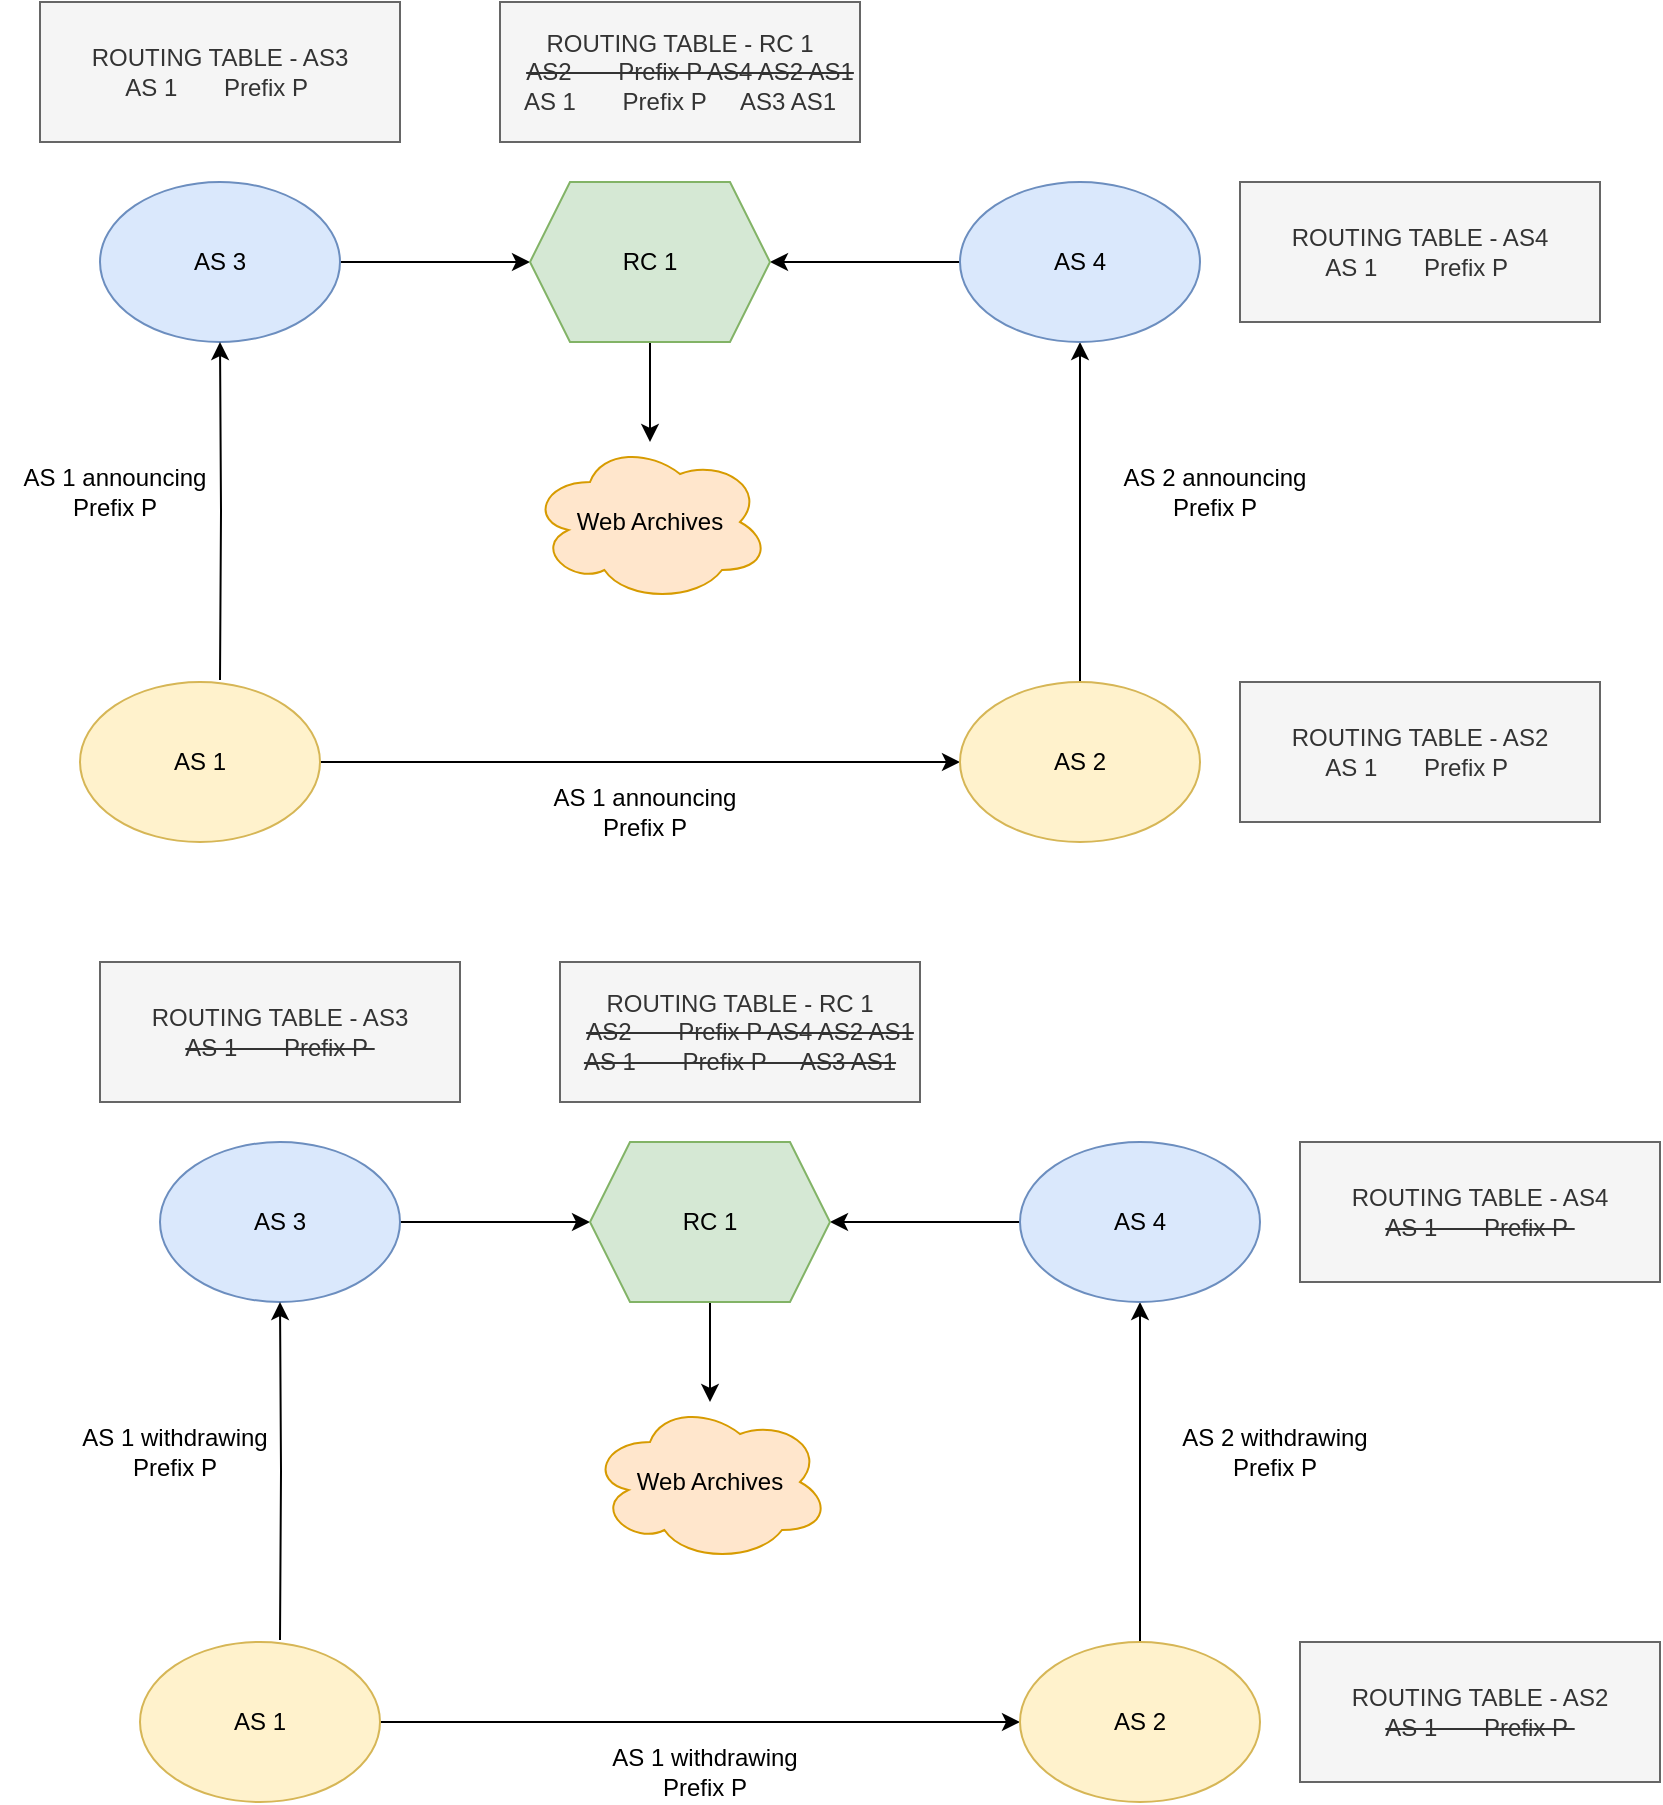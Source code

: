 <mxfile version="26.0.15">
  <diagram name="Page-1" id="VIOiTilKl4eGuaPKDuVN">
    <mxGraphModel dx="1434" dy="905" grid="1" gridSize="10" guides="1" tooltips="1" connect="1" arrows="1" fold="1" page="1" pageScale="1" pageWidth="850" pageHeight="1100" math="0" shadow="0">
      <root>
        <mxCell id="0" />
        <mxCell id="1" parent="0" />
        <mxCell id="x_vzmbfjRcHhfL4o9gEs-6" value="" style="edgeStyle=orthogonalEdgeStyle;rounded=0;orthogonalLoop=1;jettySize=auto;html=1;" edge="1" parent="1" source="x_vzmbfjRcHhfL4o9gEs-1" target="x_vzmbfjRcHhfL4o9gEs-2">
          <mxGeometry relative="1" as="geometry">
            <mxPoint x="270" y="460" as="targetPoint" />
          </mxGeometry>
        </mxCell>
        <mxCell id="x_vzmbfjRcHhfL4o9gEs-1" value="AS 1" style="ellipse;whiteSpace=wrap;html=1;fillColor=#fff2cc;strokeColor=#d6b656;" vertex="1" parent="1">
          <mxGeometry x="50" y="420" width="120" height="80" as="geometry" />
        </mxCell>
        <mxCell id="x_vzmbfjRcHhfL4o9gEs-10" value="" style="edgeStyle=orthogonalEdgeStyle;rounded=0;orthogonalLoop=1;jettySize=auto;html=1;" edge="1" parent="1" source="x_vzmbfjRcHhfL4o9gEs-2" target="x_vzmbfjRcHhfL4o9gEs-3">
          <mxGeometry relative="1" as="geometry">
            <mxPoint x="550" y="300" as="targetPoint" />
          </mxGeometry>
        </mxCell>
        <mxCell id="x_vzmbfjRcHhfL4o9gEs-2" value="AS 2" style="ellipse;whiteSpace=wrap;html=1;fillColor=#fff2cc;strokeColor=#d6b656;" vertex="1" parent="1">
          <mxGeometry x="490" y="420" width="120" height="80" as="geometry" />
        </mxCell>
        <mxCell id="x_vzmbfjRcHhfL4o9gEs-18" value="" style="edgeStyle=orthogonalEdgeStyle;rounded=0;orthogonalLoop=1;jettySize=auto;html=1;" edge="1" parent="1" source="x_vzmbfjRcHhfL4o9gEs-3" target="x_vzmbfjRcHhfL4o9gEs-16">
          <mxGeometry relative="1" as="geometry" />
        </mxCell>
        <mxCell id="x_vzmbfjRcHhfL4o9gEs-3" value="AS 4" style="ellipse;whiteSpace=wrap;html=1;fillColor=#dae8fc;strokeColor=#6c8ebf;" vertex="1" parent="1">
          <mxGeometry x="490" y="170" width="120" height="80" as="geometry" />
        </mxCell>
        <mxCell id="x_vzmbfjRcHhfL4o9gEs-17" value="" style="edgeStyle=orthogonalEdgeStyle;rounded=0;orthogonalLoop=1;jettySize=auto;html=1;" edge="1" parent="1" source="x_vzmbfjRcHhfL4o9gEs-4" target="x_vzmbfjRcHhfL4o9gEs-16">
          <mxGeometry relative="1" as="geometry" />
        </mxCell>
        <mxCell id="x_vzmbfjRcHhfL4o9gEs-4" value="AS 3" style="ellipse;whiteSpace=wrap;html=1;fillColor=#dae8fc;strokeColor=#6c8ebf;" vertex="1" parent="1">
          <mxGeometry x="60" y="170" width="120" height="80" as="geometry" />
        </mxCell>
        <mxCell id="x_vzmbfjRcHhfL4o9gEs-7" value="AS 1 announcing Prefix P" style="text;html=1;align=center;verticalAlign=middle;whiteSpace=wrap;rounded=0;" vertex="1" parent="1">
          <mxGeometry x="275" y="470" width="115" height="30" as="geometry" />
        </mxCell>
        <mxCell id="x_vzmbfjRcHhfL4o9gEs-8" value="ROUTING TABLE - AS2&lt;div&gt;AS 1&amp;nbsp; &amp;nbsp; &amp;nbsp; &amp;nbsp;Prefix P&amp;nbsp;&lt;/div&gt;" style="rounded=0;whiteSpace=wrap;html=1;fillColor=#f5f5f5;fontColor=#333333;strokeColor=#666666;" vertex="1" parent="1">
          <mxGeometry x="630" y="420" width="180" height="70" as="geometry" />
        </mxCell>
        <mxCell id="x_vzmbfjRcHhfL4o9gEs-11" value="AS 2 announcing Prefix P" style="text;html=1;align=center;verticalAlign=middle;whiteSpace=wrap;rounded=0;" vertex="1" parent="1">
          <mxGeometry x="560" y="310" width="115" height="30" as="geometry" />
        </mxCell>
        <mxCell id="x_vzmbfjRcHhfL4o9gEs-12" value="ROUTING TABLE - AS4&lt;div&gt;AS 1&amp;nbsp; &amp;nbsp; &amp;nbsp; &amp;nbsp;Prefix P&amp;nbsp;&lt;/div&gt;" style="rounded=0;whiteSpace=wrap;html=1;fillColor=#f5f5f5;fontColor=#333333;strokeColor=#666666;" vertex="1" parent="1">
          <mxGeometry x="630" y="170" width="180" height="70" as="geometry" />
        </mxCell>
        <mxCell id="x_vzmbfjRcHhfL4o9gEs-13" value="" style="edgeStyle=orthogonalEdgeStyle;rounded=0;orthogonalLoop=1;jettySize=auto;html=1;entryX=0.5;entryY=1;entryDx=0;entryDy=0;" edge="1" parent="1" target="x_vzmbfjRcHhfL4o9gEs-4">
          <mxGeometry relative="1" as="geometry">
            <mxPoint x="120" y="419" as="sourcePoint" />
            <mxPoint x="430" y="419" as="targetPoint" />
          </mxGeometry>
        </mxCell>
        <mxCell id="x_vzmbfjRcHhfL4o9gEs-14" value="AS 1 announcing Prefix P" style="text;html=1;align=center;verticalAlign=middle;whiteSpace=wrap;rounded=0;" vertex="1" parent="1">
          <mxGeometry x="10" y="310" width="115" height="30" as="geometry" />
        </mxCell>
        <mxCell id="x_vzmbfjRcHhfL4o9gEs-15" value="ROUTING TABLE - AS3&lt;div&gt;AS 1&amp;nbsp; &amp;nbsp; &amp;nbsp; &amp;nbsp;Prefix P&amp;nbsp;&lt;/div&gt;" style="rounded=0;whiteSpace=wrap;html=1;fillColor=#f5f5f5;fontColor=#333333;strokeColor=#666666;" vertex="1" parent="1">
          <mxGeometry x="30" y="80" width="180" height="70" as="geometry" />
        </mxCell>
        <mxCell id="x_vzmbfjRcHhfL4o9gEs-21" value="" style="edgeStyle=orthogonalEdgeStyle;rounded=0;orthogonalLoop=1;jettySize=auto;html=1;" edge="1" parent="1" source="x_vzmbfjRcHhfL4o9gEs-16" target="x_vzmbfjRcHhfL4o9gEs-20">
          <mxGeometry relative="1" as="geometry" />
        </mxCell>
        <mxCell id="x_vzmbfjRcHhfL4o9gEs-16" value="RC 1" style="shape=hexagon;perimeter=hexagonPerimeter2;whiteSpace=wrap;html=1;fixedSize=1;fillColor=#d5e8d4;strokeColor=#82b366;" vertex="1" parent="1">
          <mxGeometry x="275" y="170" width="120" height="80" as="geometry" />
        </mxCell>
        <mxCell id="x_vzmbfjRcHhfL4o9gEs-19" value="ROUTING TABLE - RC 1&lt;div&gt;&amp;nbsp; &amp;nbsp;&lt;strike&gt;AS2&amp;nbsp; &amp;nbsp; &amp;nbsp; &amp;nbsp;Prefix P AS4 AS2 AS1&lt;/strike&gt;&lt;br&gt;&lt;div&gt;AS 1&amp;nbsp; &amp;nbsp; &amp;nbsp; &amp;nbsp;Prefix P&amp;nbsp; &amp;nbsp; &amp;nbsp;AS3 AS1&lt;/div&gt;&lt;/div&gt;" style="rounded=0;whiteSpace=wrap;html=1;fillColor=#f5f5f5;fontColor=#333333;strokeColor=#666666;" vertex="1" parent="1">
          <mxGeometry x="260" y="80" width="180" height="70" as="geometry" />
        </mxCell>
        <mxCell id="x_vzmbfjRcHhfL4o9gEs-20" value="Web Archives" style="ellipse;shape=cloud;whiteSpace=wrap;html=1;fillColor=#ffe6cc;strokeColor=#d79b00;" vertex="1" parent="1">
          <mxGeometry x="275" y="300" width="120" height="80" as="geometry" />
        </mxCell>
        <mxCell id="x_vzmbfjRcHhfL4o9gEs-22" value="" style="edgeStyle=orthogonalEdgeStyle;rounded=0;orthogonalLoop=1;jettySize=auto;html=1;" edge="1" parent="1" source="x_vzmbfjRcHhfL4o9gEs-23" target="x_vzmbfjRcHhfL4o9gEs-25">
          <mxGeometry relative="1" as="geometry">
            <mxPoint x="300" y="940" as="targetPoint" />
          </mxGeometry>
        </mxCell>
        <mxCell id="x_vzmbfjRcHhfL4o9gEs-23" value="AS 1" style="ellipse;whiteSpace=wrap;html=1;fillColor=#fff2cc;strokeColor=#d6b656;" vertex="1" parent="1">
          <mxGeometry x="80" y="900" width="120" height="80" as="geometry" />
        </mxCell>
        <mxCell id="x_vzmbfjRcHhfL4o9gEs-24" value="" style="edgeStyle=orthogonalEdgeStyle;rounded=0;orthogonalLoop=1;jettySize=auto;html=1;" edge="1" parent="1" source="x_vzmbfjRcHhfL4o9gEs-25" target="x_vzmbfjRcHhfL4o9gEs-27">
          <mxGeometry relative="1" as="geometry">
            <mxPoint x="580" y="780" as="targetPoint" />
          </mxGeometry>
        </mxCell>
        <mxCell id="x_vzmbfjRcHhfL4o9gEs-25" value="AS 2" style="ellipse;whiteSpace=wrap;html=1;fillColor=#fff2cc;strokeColor=#d6b656;" vertex="1" parent="1">
          <mxGeometry x="520" y="900" width="120" height="80" as="geometry" />
        </mxCell>
        <mxCell id="x_vzmbfjRcHhfL4o9gEs-26" value="" style="edgeStyle=orthogonalEdgeStyle;rounded=0;orthogonalLoop=1;jettySize=auto;html=1;" edge="1" parent="1" source="x_vzmbfjRcHhfL4o9gEs-27" target="x_vzmbfjRcHhfL4o9gEs-38">
          <mxGeometry relative="1" as="geometry" />
        </mxCell>
        <mxCell id="x_vzmbfjRcHhfL4o9gEs-27" value="AS 4" style="ellipse;whiteSpace=wrap;html=1;fillColor=#dae8fc;strokeColor=#6c8ebf;" vertex="1" parent="1">
          <mxGeometry x="520" y="650" width="120" height="80" as="geometry" />
        </mxCell>
        <mxCell id="x_vzmbfjRcHhfL4o9gEs-28" value="" style="edgeStyle=orthogonalEdgeStyle;rounded=0;orthogonalLoop=1;jettySize=auto;html=1;" edge="1" parent="1" source="x_vzmbfjRcHhfL4o9gEs-29" target="x_vzmbfjRcHhfL4o9gEs-38">
          <mxGeometry relative="1" as="geometry" />
        </mxCell>
        <mxCell id="x_vzmbfjRcHhfL4o9gEs-29" value="AS 3" style="ellipse;whiteSpace=wrap;html=1;fillColor=#dae8fc;strokeColor=#6c8ebf;" vertex="1" parent="1">
          <mxGeometry x="90" y="650" width="120" height="80" as="geometry" />
        </mxCell>
        <mxCell id="x_vzmbfjRcHhfL4o9gEs-30" value="AS 1 withdrawing Prefix P" style="text;html=1;align=center;verticalAlign=middle;whiteSpace=wrap;rounded=0;" vertex="1" parent="1">
          <mxGeometry x="305" y="950" width="115" height="30" as="geometry" />
        </mxCell>
        <mxCell id="x_vzmbfjRcHhfL4o9gEs-31" value="ROUTING TABLE - AS2&lt;div&gt;&lt;strike&gt;AS 1&amp;nbsp; &amp;nbsp; &amp;nbsp; &amp;nbsp;Prefix P&amp;nbsp;&lt;/strike&gt;&lt;/div&gt;" style="rounded=0;whiteSpace=wrap;html=1;fillColor=#f5f5f5;fontColor=#333333;strokeColor=#666666;" vertex="1" parent="1">
          <mxGeometry x="660" y="900" width="180" height="70" as="geometry" />
        </mxCell>
        <mxCell id="x_vzmbfjRcHhfL4o9gEs-32" value="AS 2 withdrawing Prefix P" style="text;html=1;align=center;verticalAlign=middle;whiteSpace=wrap;rounded=0;" vertex="1" parent="1">
          <mxGeometry x="590" y="790" width="115" height="30" as="geometry" />
        </mxCell>
        <mxCell id="x_vzmbfjRcHhfL4o9gEs-33" value="ROUTING TABLE - AS4&lt;div&gt;&lt;strike&gt;AS 1&amp;nbsp; &amp;nbsp; &amp;nbsp; &amp;nbsp;Prefix P&amp;nbsp;&lt;/strike&gt;&lt;/div&gt;" style="rounded=0;whiteSpace=wrap;html=1;fillColor=#f5f5f5;fontColor=#333333;strokeColor=#666666;" vertex="1" parent="1">
          <mxGeometry x="660" y="650" width="180" height="70" as="geometry" />
        </mxCell>
        <mxCell id="x_vzmbfjRcHhfL4o9gEs-34" value="" style="edgeStyle=orthogonalEdgeStyle;rounded=0;orthogonalLoop=1;jettySize=auto;html=1;entryX=0.5;entryY=1;entryDx=0;entryDy=0;" edge="1" parent="1" target="x_vzmbfjRcHhfL4o9gEs-29">
          <mxGeometry relative="1" as="geometry">
            <mxPoint x="150" y="899" as="sourcePoint" />
            <mxPoint x="460" y="899" as="targetPoint" />
          </mxGeometry>
        </mxCell>
        <mxCell id="x_vzmbfjRcHhfL4o9gEs-35" value="AS 1 withdrawing Prefix P" style="text;html=1;align=center;verticalAlign=middle;whiteSpace=wrap;rounded=0;" vertex="1" parent="1">
          <mxGeometry x="40" y="790" width="115" height="30" as="geometry" />
        </mxCell>
        <mxCell id="x_vzmbfjRcHhfL4o9gEs-36" value="ROUTING TABLE - AS3&lt;div&gt;&lt;strike&gt;AS 1&amp;nbsp; &amp;nbsp; &amp;nbsp; &amp;nbsp;Prefix P&amp;nbsp;&lt;/strike&gt;&lt;/div&gt;" style="rounded=0;whiteSpace=wrap;html=1;fillColor=#f5f5f5;fontColor=#333333;strokeColor=#666666;" vertex="1" parent="1">
          <mxGeometry x="60" y="560" width="180" height="70" as="geometry" />
        </mxCell>
        <mxCell id="x_vzmbfjRcHhfL4o9gEs-37" value="" style="edgeStyle=orthogonalEdgeStyle;rounded=0;orthogonalLoop=1;jettySize=auto;html=1;" edge="1" parent="1" source="x_vzmbfjRcHhfL4o9gEs-38" target="x_vzmbfjRcHhfL4o9gEs-40">
          <mxGeometry relative="1" as="geometry" />
        </mxCell>
        <mxCell id="x_vzmbfjRcHhfL4o9gEs-38" value="RC 1" style="shape=hexagon;perimeter=hexagonPerimeter2;whiteSpace=wrap;html=1;fixedSize=1;fillColor=#d5e8d4;strokeColor=#82b366;" vertex="1" parent="1">
          <mxGeometry x="305" y="650" width="120" height="80" as="geometry" />
        </mxCell>
        <mxCell id="x_vzmbfjRcHhfL4o9gEs-39" value="ROUTING TABLE - RC 1&lt;div&gt;&amp;nbsp; &amp;nbsp;&lt;strike&gt;AS2&amp;nbsp; &amp;nbsp; &amp;nbsp; &amp;nbsp;Prefix P AS4 AS2 AS1&lt;/strike&gt;&lt;br&gt;&lt;div&gt;&lt;strike&gt;AS 1&amp;nbsp; &amp;nbsp; &amp;nbsp; &amp;nbsp;Prefix P&amp;nbsp; &amp;nbsp; &amp;nbsp;AS3 AS1&lt;/strike&gt;&lt;/div&gt;&lt;/div&gt;" style="rounded=0;whiteSpace=wrap;html=1;fillColor=#f5f5f5;fontColor=#333333;strokeColor=#666666;" vertex="1" parent="1">
          <mxGeometry x="290" y="560" width="180" height="70" as="geometry" />
        </mxCell>
        <mxCell id="x_vzmbfjRcHhfL4o9gEs-40" value="Web Archives" style="ellipse;shape=cloud;whiteSpace=wrap;html=1;fillColor=#ffe6cc;strokeColor=#d79b00;" vertex="1" parent="1">
          <mxGeometry x="305" y="780" width="120" height="80" as="geometry" />
        </mxCell>
      </root>
    </mxGraphModel>
  </diagram>
</mxfile>
